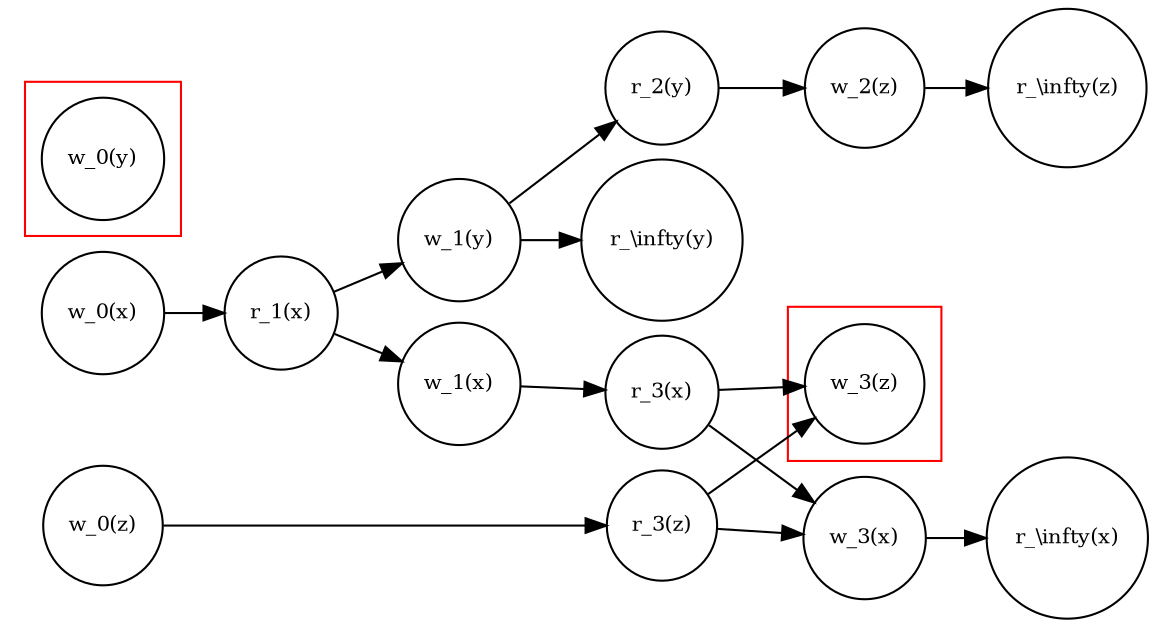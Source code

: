 digraph G {
	graph [ranksep=0.4, nodesep=0.1,rankdir=LR]
  node [shape=circle,fontsize=10];
	{rank="same"; "w_0(x)"; "w_0(z)"}
	"w_0(x)" -> "r_1(x)" -> "w_1(y)" -> "r_\\infty(y)" 
	"r_1(x)" -> "w_1(x)" -> "r_3(x)" -> "w_3(x)" -> "r_\\infty(x)"
	"w_1(y)" -> "r_2(y)" -> "w_2(z)" -> "r_\\infty(z)" 
	"r_3(x)" -> "w_3(z)"
	"w_0(y)"
	"w_0(z)" -> "r_3(z)" -> "w_3(z)"
	"r_3(z)" -> "w_3(x)"
	subgraph cluster_0 {"w_0(y)";color=red; style=solid}
	subgraph cluster_1 {"w_3(z)";color=red; style=solid}
}